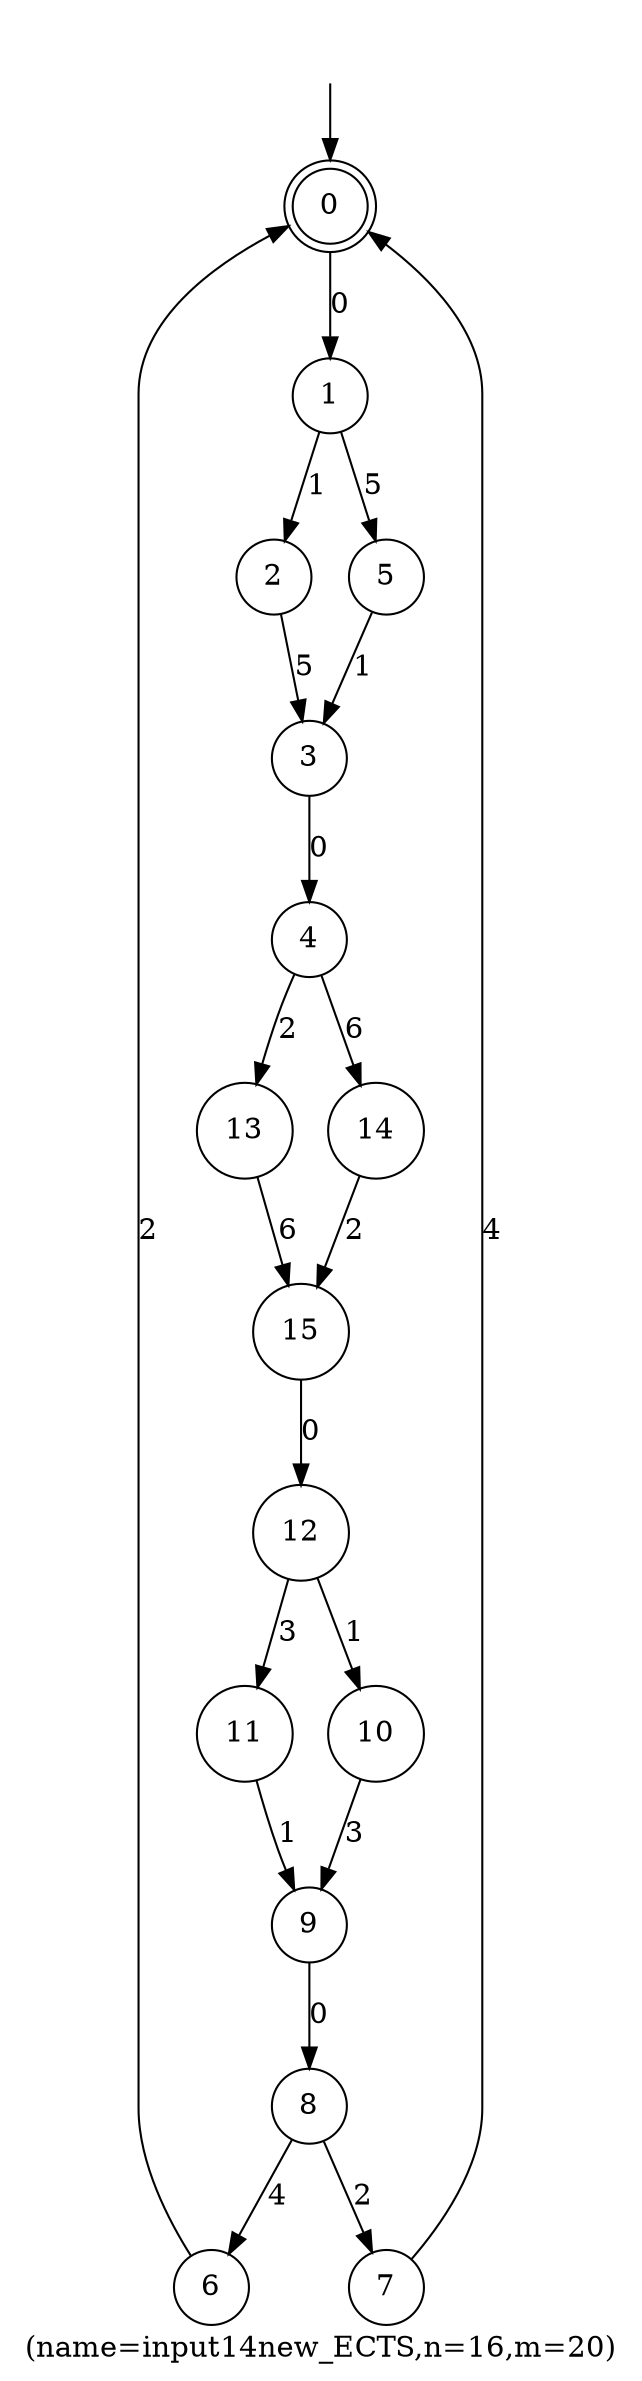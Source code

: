 digraph input14new_ECTS{
	label="(name=input14new_ECTS,n=16,m=20)";
	_nil [style = "invis"];
	node [shape = doublecircle]; 0;
	node [shape = circle];
	_nil -> 0;
	0->1[label="0"];
	3->4[label="0"];
	15->12[label="0"];
	9->8[label="0"];
	1->2[label="1"];
	5->3[label="1"];
	11->9[label="1"];
	12->10[label="1"];
	6->0[label="2"];
	8->7[label="2"];
	4->13[label="2"];
	14->15[label="2"];
	10->9[label="3"];
	12->11[label="3"];
	7->0[label="4"];
	8->6[label="4"];
	2->3[label="5"];
	1->5[label="5"];
	4->14[label="6"];
	13->15[label="6"];
}
